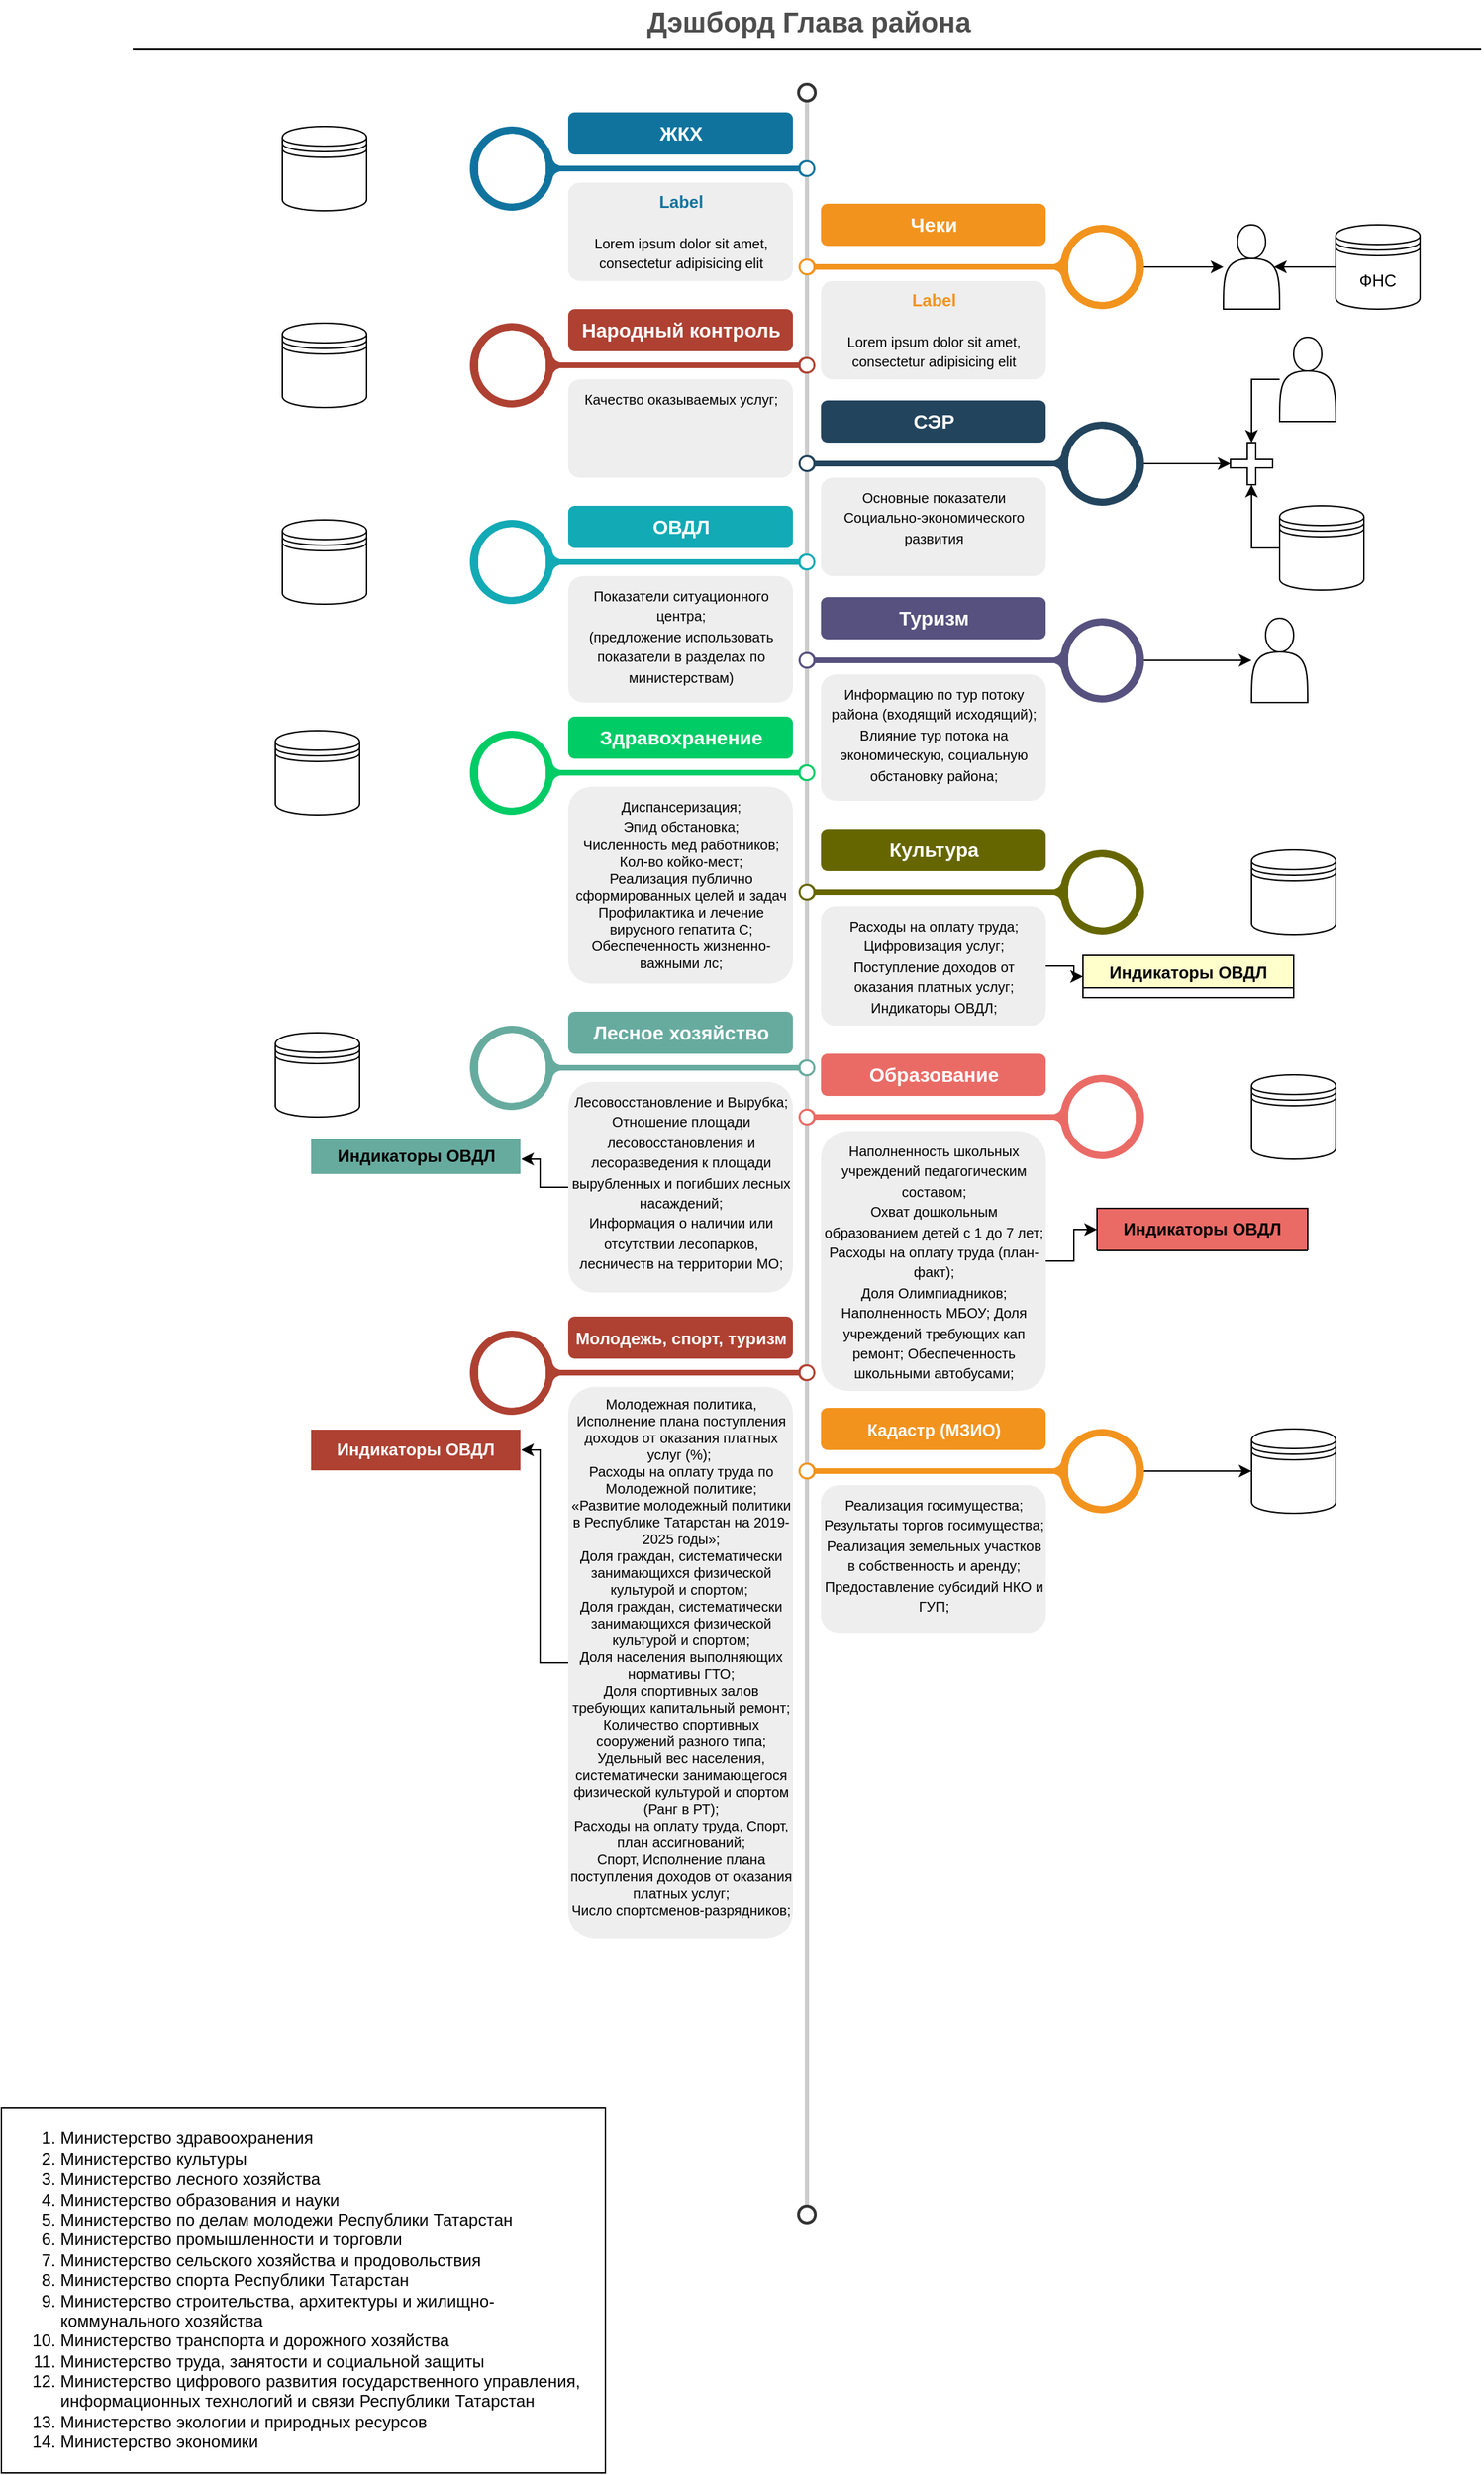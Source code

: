 <mxfile version="23.1.5" type="github">
  <diagram id="C2fSY1v2SiZeoUbDoYyL" name="Page-1">
    <mxGraphModel dx="1674" dy="780" grid="1" gridSize="10" guides="1" tooltips="1" connect="1" arrows="1" fold="1" page="1" pageScale="1" pageWidth="1169" pageHeight="827" math="0" shadow="0">
      <root>
        <mxCell id="0" />
        <mxCell id="1" parent="0" />
        <mxCell id="3ne1QswCM8ZiEu4GHsYG-31" value="Дэшборд Глава района" style="text;html=1;strokeColor=none;fillColor=none;align=center;verticalAlign=middle;whiteSpace=wrap;rounded=0;fontStyle=1;fontSize=20;fontColor=#4D4D4D;" parent="1" vertex="1">
          <mxGeometry x="189.5" y="50" width="790" height="30" as="geometry" />
        </mxCell>
        <mxCell id="3ne1QswCM8ZiEu4GHsYG-32" value="" style="line;strokeWidth=2;html=1;fontSize=20;fontColor=#4D4D4D;" parent="1" vertex="1">
          <mxGeometry x="103.5" y="80" width="960" height="10" as="geometry" />
        </mxCell>
        <mxCell id="QLNjNVSxcbgXZy6OQrdi-61" value="" style="endArrow=none;html=1;strokeWidth=3;strokeColor=#CCCCCC;labelBackgroundColor=none;fontSize=16;rounded=0;" parent="1" source="QLNjNVSxcbgXZy6OQrdi-62" target="QLNjNVSxcbgXZy6OQrdi-63" edge="1">
          <mxGeometry relative="1" as="geometry" />
        </mxCell>
        <mxCell id="QLNjNVSxcbgXZy6OQrdi-62" value="" style="ellipse;whiteSpace=wrap;html=1;aspect=fixed;shadow=0;fillColor=none;strokeColor=#333333;fontSize=16;align=center;strokeWidth=2;" parent="1" vertex="1">
          <mxGeometry x="577.5" y="110" width="12" height="12" as="geometry" />
        </mxCell>
        <mxCell id="QLNjNVSxcbgXZy6OQrdi-63" value="" style="ellipse;whiteSpace=wrap;html=1;aspect=fixed;shadow=0;fillColor=none;strokeColor=#333333;fontSize=16;align=center;strokeWidth=2;" parent="1" vertex="1">
          <mxGeometry x="577.5" y="1620" width="12" height="12" as="geometry" />
        </mxCell>
        <mxCell id="QLNjNVSxcbgXZy6OQrdi-64" value="" style="verticalLabelPosition=middle;verticalAlign=middle;html=1;shape=mxgraph.infographic.circularCallout2;dy=15;strokeColor=#10739E;labelPosition=center;align=center;fontColor=#10739E;fontStyle=1;fontSize=24;shadow=0;direction=north;" parent="1" vertex="1">
          <mxGeometry x="343.5" y="140" width="246" height="60" as="geometry" />
        </mxCell>
        <mxCell id="7rP-CeqJjFyxMtN8SH18-14" value="" style="edgeStyle=orthogonalEdgeStyle;rounded=0;orthogonalLoop=1;jettySize=auto;html=1;" parent="1" source="QLNjNVSxcbgXZy6OQrdi-65" target="7rP-CeqJjFyxMtN8SH18-13" edge="1">
          <mxGeometry relative="1" as="geometry" />
        </mxCell>
        <mxCell id="QLNjNVSxcbgXZy6OQrdi-65" value="" style="verticalLabelPosition=middle;verticalAlign=middle;html=1;shape=mxgraph.infographic.circularCallout2;dy=15;strokeColor=#F2931E;labelPosition=center;align=center;fontColor=#F2931E;fontStyle=1;fontSize=24;shadow=0;direction=north;flipH=1;" parent="1" vertex="1">
          <mxGeometry x="577.5" y="210" width="246" height="60" as="geometry" />
        </mxCell>
        <mxCell id="QLNjNVSxcbgXZy6OQrdi-66" value="" style="verticalLabelPosition=middle;verticalAlign=middle;html=1;shape=mxgraph.infographic.circularCallout2;dy=15;strokeColor=#AE4132;labelPosition=center;align=center;fontColor=#10739E;fontStyle=1;fontSize=24;shadow=0;direction=north;" parent="1" vertex="1">
          <mxGeometry x="343.5" y="280" width="246" height="60" as="geometry" />
        </mxCell>
        <mxCell id="7rP-CeqJjFyxMtN8SH18-23" value="" style="edgeStyle=orthogonalEdgeStyle;rounded=0;orthogonalLoop=1;jettySize=auto;html=1;" parent="1" source="QLNjNVSxcbgXZy6OQrdi-67" target="7rP-CeqJjFyxMtN8SH18-20" edge="1">
          <mxGeometry relative="1" as="geometry" />
        </mxCell>
        <mxCell id="QLNjNVSxcbgXZy6OQrdi-67" value="" style="verticalLabelPosition=middle;verticalAlign=middle;html=1;shape=mxgraph.infographic.circularCallout2;dy=15;strokeColor=#23445D;labelPosition=center;align=center;fontColor=#10739E;fontStyle=1;fontSize=24;shadow=0;direction=north;flipH=1;" parent="1" vertex="1">
          <mxGeometry x="577.5" y="350" width="246" height="60" as="geometry" />
        </mxCell>
        <mxCell id="QLNjNVSxcbgXZy6OQrdi-68" value="" style="verticalLabelPosition=middle;verticalAlign=middle;html=1;shape=mxgraph.infographic.circularCallout2;dy=15;strokeColor=#12AAB5;labelPosition=center;align=center;fontColor=#10739E;fontStyle=1;fontSize=24;shadow=0;direction=north;" parent="1" vertex="1">
          <mxGeometry x="343.5" y="420" width="246" height="60" as="geometry" />
        </mxCell>
        <mxCell id="7rP-CeqJjFyxMtN8SH18-6" value="" style="edgeStyle=orthogonalEdgeStyle;rounded=0;orthogonalLoop=1;jettySize=auto;html=1;" parent="1" source="QLNjNVSxcbgXZy6OQrdi-69" target="7rP-CeqJjFyxMtN8SH18-5" edge="1">
          <mxGeometry relative="1" as="geometry" />
        </mxCell>
        <mxCell id="QLNjNVSxcbgXZy6OQrdi-69" value="" style="verticalLabelPosition=middle;verticalAlign=middle;html=1;shape=mxgraph.infographic.circularCallout2;dy=15;strokeColor=#56517E;labelPosition=center;align=center;fontColor=#10739E;fontStyle=1;fontSize=24;shadow=0;direction=north;flipH=1;" parent="1" vertex="1">
          <mxGeometry x="577.5" y="490" width="246" height="60" as="geometry" />
        </mxCell>
        <mxCell id="QLNjNVSxcbgXZy6OQrdi-70" value="ЖКХ" style="fillColor=#10739E;strokecolor=none;rounded=1;fontColor=#FFFFFF;strokeColor=none;fontStyle=1;fontSize=14;whiteSpace=wrap;html=1;" parent="1" vertex="1">
          <mxGeometry x="413.5" y="130" width="160" height="30" as="geometry" />
        </mxCell>
        <mxCell id="QLNjNVSxcbgXZy6OQrdi-71" value="Чеки" style="fillColor=#F2931E;strokecolor=none;rounded=1;fontColor=#FFFFFF;strokeColor=none;fontStyle=1;fontSize=14;whiteSpace=wrap;html=1;" parent="1" vertex="1">
          <mxGeometry x="593.5" y="195" width="160" height="30" as="geometry" />
        </mxCell>
        <mxCell id="QLNjNVSxcbgXZy6OQrdi-72" value="Народный контроль" style="fillColor=#AE4132;strokecolor=none;rounded=1;fontColor=#FFFFFF;strokeColor=none;fontStyle=1;fontSize=14;whiteSpace=wrap;html=1;" parent="1" vertex="1">
          <mxGeometry x="413.5" y="270" width="160" height="30" as="geometry" />
        </mxCell>
        <mxCell id="QLNjNVSxcbgXZy6OQrdi-73" value="СЭР" style="fillColor=#23445D;strokecolor=none;rounded=1;fontColor=#FFFFFF;strokeColor=none;fontStyle=1;fontSize=14;whiteSpace=wrap;html=1;" parent="1" vertex="1">
          <mxGeometry x="593.5" y="335" width="160" height="30" as="geometry" />
        </mxCell>
        <mxCell id="QLNjNVSxcbgXZy6OQrdi-74" value="ОВДЛ" style="fillColor=#12AAB5;strokecolor=none;rounded=1;fontColor=#FFFFFF;strokeColor=none;fontStyle=1;fontSize=14;whiteSpace=wrap;html=1;" parent="1" vertex="1">
          <mxGeometry x="413.5" y="410" width="160" height="30" as="geometry" />
        </mxCell>
        <mxCell id="QLNjNVSxcbgXZy6OQrdi-75" value="Туризм" style="fillColor=#56517E;strokecolor=none;rounded=1;fontColor=#FFFFFF;strokeColor=none;fontStyle=1;fontSize=14;whiteSpace=wrap;html=1;" parent="1" vertex="1">
          <mxGeometry x="593.5" y="475" width="160" height="30" as="geometry" />
        </mxCell>
        <mxCell id="QLNjNVSxcbgXZy6OQrdi-76" value="&lt;font style=&quot;font-size: 10px&quot;&gt;&lt;font style=&quot;font-size: 12px&quot; color=&quot;#10739E&quot;&gt;&lt;b&gt;Label&lt;/b&gt;&lt;/font&gt;&lt;br&gt;&lt;br&gt;&lt;font size=&quot;1&quot;&gt;Lorem ipsum dolor sit amet, consectetur adipisicing elit&lt;/font&gt;&lt;/font&gt;" style="rounded=1;strokeColor=none;fillColor=#EEEEEE;align=center;arcSize=12;verticalAlign=top;whiteSpace=wrap;html=1;fontSize=12;" parent="1" vertex="1">
          <mxGeometry x="413.5" y="180" width="160" height="70" as="geometry" />
        </mxCell>
        <mxCell id="QLNjNVSxcbgXZy6OQrdi-77" value="&lt;font style=&quot;font-size: 10px&quot;&gt;&lt;font style=&quot;font-size: 12px&quot; color=&quot;#F2931E&quot;&gt;&lt;b&gt;Label&lt;/b&gt;&lt;/font&gt;&lt;br&gt;&lt;br&gt;&lt;font size=&quot;1&quot;&gt;Lorem ipsum dolor sit amet, consectetur adipisicing elit&lt;/font&gt;&lt;/font&gt;" style="rounded=1;strokeColor=none;fillColor=#EEEEEE;align=center;arcSize=12;verticalAlign=top;whiteSpace=wrap;html=1;fontSize=12;" parent="1" vertex="1">
          <mxGeometry x="593.5" y="250" width="160" height="70" as="geometry" />
        </mxCell>
        <mxCell id="QLNjNVSxcbgXZy6OQrdi-78" value="&lt;font style=&quot;font-size: 10px&quot;&gt;&lt;font size=&quot;1&quot;&gt;Качество оказываемых услуг;&lt;br&gt;&lt;/font&gt;&lt;/font&gt;" style="rounded=1;strokeColor=none;fillColor=#EEEEEE;align=center;arcSize=12;verticalAlign=top;whiteSpace=wrap;html=1;fontSize=12;" parent="1" vertex="1">
          <mxGeometry x="413.5" y="320" width="160" height="70" as="geometry" />
        </mxCell>
        <mxCell id="QLNjNVSxcbgXZy6OQrdi-79" value="&lt;font style=&quot;font-size: 10px&quot;&gt;Основные показатели Социально-экономического развития&lt;br&gt;&lt;/font&gt;" style="rounded=1;strokeColor=none;fillColor=#EEEEEE;align=center;arcSize=12;verticalAlign=top;whiteSpace=wrap;html=1;fontSize=12;" parent="1" vertex="1">
          <mxGeometry x="593.5" y="390" width="160" height="70" as="geometry" />
        </mxCell>
        <mxCell id="QLNjNVSxcbgXZy6OQrdi-80" value="&lt;span style=&quot;font-size: 10px;&quot;&gt;Показатели ситуационного центра;&lt;br&gt;(предложение использовать показатели в разделах по министерствам)&lt;br&gt;&lt;/span&gt;" style="rounded=1;strokeColor=none;fillColor=#EEEEEE;align=center;arcSize=12;verticalAlign=top;whiteSpace=wrap;html=1;fontSize=12;" parent="1" vertex="1">
          <mxGeometry x="413.5" y="460" width="160" height="90" as="geometry" />
        </mxCell>
        <mxCell id="QLNjNVSxcbgXZy6OQrdi-81" value="&lt;font style=&quot;&quot;&gt;&lt;font style=&quot;font-size: 10px;&quot; size=&quot;1&quot;&gt;Информацию по тур потоку района (входящий исходящий);&lt;br&gt;Влияние тур потока на экономическую, социальную обстановку района;&lt;br&gt;&lt;/font&gt;&lt;/font&gt;" style="rounded=1;strokeColor=none;fillColor=#EEEEEE;align=center;arcSize=12;verticalAlign=top;whiteSpace=wrap;html=1;fontSize=12;" parent="1" vertex="1">
          <mxGeometry x="593.5" y="530" width="160" height="90" as="geometry" />
        </mxCell>
        <mxCell id="QLNjNVSxcbgXZy6OQrdi-106" value="" style="verticalLabelPosition=middle;verticalAlign=middle;html=1;shape=mxgraph.infographic.circularCallout2;dy=15;strokeColor=#00CC66;labelPosition=center;align=center;fontColor=#10739E;fontStyle=1;fontSize=24;shadow=0;direction=north;" parent="1" vertex="1">
          <mxGeometry x="343.5" y="570" width="246" height="60" as="geometry" />
        </mxCell>
        <mxCell id="QLNjNVSxcbgXZy6OQrdi-107" value="Здравохранение" style="fillColor=#00CC66;strokecolor=none;rounded=1;fontColor=#FFFFFF;strokeColor=none;fontStyle=1;fontSize=14;whiteSpace=wrap;html=1;" parent="1" vertex="1">
          <mxGeometry x="413.5" y="560" width="160" height="30" as="geometry" />
        </mxCell>
        <mxCell id="QLNjNVSxcbgXZy6OQrdi-108" value="&lt;font style=&quot;font-size: 10px;&quot;&gt;Диспансеризация;&lt;br style=&quot;border-color: var(--border-color);&quot;&gt;&lt;span style=&quot;&quot;&gt;Эпид обстановка;&lt;/span&gt;&lt;br style=&quot;border-color: var(--border-color);&quot;&gt;&lt;div style=&quot;&quot;&gt;&lt;span style=&quot;background-color: initial;&quot;&gt;Численность мед работников;&lt;/span&gt;&lt;/div&gt;&lt;div style=&quot;&quot;&gt;Кол-во койко-мест;&lt;/div&gt;&lt;div style=&quot;&quot;&gt;Реализация публично сформированных целей и задач&lt;span style=&quot;background-color: initial;&quot;&gt;&lt;br&gt;&lt;/span&gt;&lt;/div&gt;&lt;div style=&quot;&quot;&gt;Профилактика и лечение вирусного гепатита С;&lt;/div&gt;&lt;div style=&quot;&quot;&gt;Обеспеченность жизненно-важными лс;&lt;/div&gt;&lt;/font&gt;" style="rounded=1;strokeColor=none;fillColor=#EEEEEE;align=center;arcSize=12;verticalAlign=top;whiteSpace=wrap;html=1;fontSize=12;" parent="1" vertex="1">
          <mxGeometry x="413.5" y="610" width="160" height="140" as="geometry" />
        </mxCell>
        <mxCell id="7rP-CeqJjFyxMtN8SH18-7" value="" style="edgeStyle=orthogonalEdgeStyle;rounded=0;orthogonalLoop=1;jettySize=auto;html=1;" parent="1" source="QLNjNVSxcbgXZy6OQrdi-109" target="7rP-CeqJjFyxMtN8SH18-4" edge="1">
          <mxGeometry relative="1" as="geometry" />
        </mxCell>
        <mxCell id="QLNjNVSxcbgXZy6OQrdi-109" value="" style="verticalLabelPosition=middle;verticalAlign=middle;html=1;shape=mxgraph.infographic.circularCallout2;dy=15;strokeColor=#F2931E;labelPosition=center;align=center;fontColor=#F2931E;fontStyle=1;fontSize=24;shadow=0;direction=north;flipH=1;" parent="1" vertex="1">
          <mxGeometry x="577.5" y="1067" width="246" height="60" as="geometry" />
        </mxCell>
        <mxCell id="QLNjNVSxcbgXZy6OQrdi-110" value="&lt;font style=&quot;font-size: 12px;&quot;&gt;Кадастр (МЗИО)&lt;/font&gt;" style="fillColor=#F2931E;strokecolor=none;rounded=1;fontColor=#FFFFFF;strokeColor=none;fontStyle=1;fontSize=14;whiteSpace=wrap;html=1;" parent="1" vertex="1">
          <mxGeometry x="593.5" y="1052" width="160" height="30" as="geometry" />
        </mxCell>
        <mxCell id="QLNjNVSxcbgXZy6OQrdi-111" value="&lt;span style=&quot;border-color: var(--border-color); font-size: 10px;&quot;&gt;Реализация госимущества;&lt;br&gt;Результаты торгов госимущества;&lt;br&gt;Реализация земельных участков в собственность и аренду;&lt;br&gt;Предоставление субсидий НКО и ГУП;&lt;br&gt;&lt;/span&gt;" style="rounded=1;strokeColor=none;fillColor=#EEEEEE;align=center;arcSize=12;verticalAlign=top;whiteSpace=wrap;html=1;fontSize=12;" parent="1" vertex="1">
          <mxGeometry x="593.5" y="1107" width="160" height="105" as="geometry" />
        </mxCell>
        <mxCell id="7rP-CeqJjFyxMtN8SH18-4" value="" style="shape=datastore;whiteSpace=wrap;html=1;" parent="1" vertex="1">
          <mxGeometry x="900" y="1067" width="60" height="60" as="geometry" />
        </mxCell>
        <mxCell id="7rP-CeqJjFyxMtN8SH18-5" value="" style="shape=actor;whiteSpace=wrap;html=1;" parent="1" vertex="1">
          <mxGeometry x="900" y="490" width="40" height="60" as="geometry" />
        </mxCell>
        <mxCell id="7rP-CeqJjFyxMtN8SH18-8" value="" style="shape=datastore;whiteSpace=wrap;html=1;" parent="1" vertex="1">
          <mxGeometry x="205" y="570" width="60" height="60" as="geometry" />
        </mxCell>
        <mxCell id="7rP-CeqJjFyxMtN8SH18-9" value="" style="shape=datastore;whiteSpace=wrap;html=1;" parent="1" vertex="1">
          <mxGeometry x="210" y="420" width="60" height="60" as="geometry" />
        </mxCell>
        <mxCell id="7rP-CeqJjFyxMtN8SH18-10" value="" style="shape=datastore;whiteSpace=wrap;html=1;" parent="1" vertex="1">
          <mxGeometry x="210" y="280" width="60" height="60" as="geometry" />
        </mxCell>
        <mxCell id="7rP-CeqJjFyxMtN8SH18-11" value="" style="shape=datastore;whiteSpace=wrap;html=1;" parent="1" vertex="1">
          <mxGeometry x="210" y="140" width="60" height="60" as="geometry" />
        </mxCell>
        <mxCell id="7rP-CeqJjFyxMtN8SH18-12" value="ФНС" style="shape=datastore;whiteSpace=wrap;html=1;" parent="1" vertex="1">
          <mxGeometry x="960" y="210" width="60" height="60" as="geometry" />
        </mxCell>
        <mxCell id="7rP-CeqJjFyxMtN8SH18-13" value="" style="shape=actor;whiteSpace=wrap;html=1;" parent="1" vertex="1">
          <mxGeometry x="880" y="210" width="40" height="60" as="geometry" />
        </mxCell>
        <mxCell id="7rP-CeqJjFyxMtN8SH18-22" value="" style="edgeStyle=orthogonalEdgeStyle;rounded=0;orthogonalLoop=1;jettySize=auto;html=1;" parent="1" source="7rP-CeqJjFyxMtN8SH18-16" target="7rP-CeqJjFyxMtN8SH18-20" edge="1">
          <mxGeometry relative="1" as="geometry" />
        </mxCell>
        <mxCell id="7rP-CeqJjFyxMtN8SH18-16" value="" style="shape=datastore;whiteSpace=wrap;html=1;" parent="1" vertex="1">
          <mxGeometry x="920" y="410" width="60" height="60" as="geometry" />
        </mxCell>
        <mxCell id="7rP-CeqJjFyxMtN8SH18-21" value="" style="edgeStyle=orthogonalEdgeStyle;rounded=0;orthogonalLoop=1;jettySize=auto;html=1;" parent="1" source="7rP-CeqJjFyxMtN8SH18-17" target="7rP-CeqJjFyxMtN8SH18-20" edge="1">
          <mxGeometry relative="1" as="geometry" />
        </mxCell>
        <mxCell id="7rP-CeqJjFyxMtN8SH18-17" value="" style="shape=actor;whiteSpace=wrap;html=1;" parent="1" vertex="1">
          <mxGeometry x="920" y="290" width="40" height="60" as="geometry" />
        </mxCell>
        <mxCell id="7rP-CeqJjFyxMtN8SH18-20" value="" style="shape=cross;whiteSpace=wrap;html=1;" parent="1" vertex="1">
          <mxGeometry x="885" y="365" width="30" height="30" as="geometry" />
        </mxCell>
        <UserObject label="&lt;div&gt;&lt;ol&gt;&lt;li&gt;Министерство здравоохранения&lt;/li&gt;&lt;li&gt;Министерство культуры&lt;/li&gt;&lt;li&gt;Министерство лесного хозяйства&lt;/li&gt;&lt;li&gt;Министерство образования и науки&lt;/li&gt;&lt;li&gt;Министерство по делам молодежи Республики Татарстан&lt;/li&gt;&lt;li&gt;Министерство промышленности и торговли&lt;/li&gt;&lt;li&gt;Министерство сельского хозяйства и продовольствия&lt;/li&gt;&lt;li&gt;Министерство спорта Республики Татарстан&lt;/li&gt;&lt;li&gt;Министерство строительства, архитектуры и жилищно-коммунального хозяйства&lt;/li&gt;&lt;li&gt;Министерство транспорта и дорожного хозяйства&lt;/li&gt;&lt;li&gt;Министерство труда, занятости и социальной защиты&lt;/li&gt;&lt;li&gt;Министерство цифрового развития государственного управления, информационных технологий и связи Республики Татарстан&lt;/li&gt;&lt;li&gt;Министерство экологии и природных ресурсов&lt;/li&gt;&lt;li&gt;Министерство экономики&lt;/li&gt;&lt;/ol&gt;&lt;/div&gt;" treeRoot="1" id="7rP-CeqJjFyxMtN8SH18-30">
          <mxCell style="whiteSpace=wrap;html=1;align=left;treeFolding=1;treeMoving=1;newEdgeStyle={&quot;edgeStyle&quot;:&quot;elbowEdgeStyle&quot;,&quot;startArrow&quot;:&quot;none&quot;,&quot;endArrow&quot;:&quot;none&quot;};" parent="1" vertex="1">
            <mxGeometry x="10" y="1550" width="430" height="260" as="geometry" />
          </mxCell>
        </UserObject>
        <mxCell id="7rP-CeqJjFyxMtN8SH18-37" value="" style="verticalLabelPosition=middle;verticalAlign=middle;html=1;shape=mxgraph.infographic.circularCallout2;dy=15;strokeColor=#666600;labelPosition=center;align=center;fontColor=#10739E;fontStyle=1;fontSize=24;shadow=0;direction=north;flipH=1;" parent="1" vertex="1">
          <mxGeometry x="577.5" y="655" width="246" height="60" as="geometry" />
        </mxCell>
        <mxCell id="7rP-CeqJjFyxMtN8SH18-38" value="Культура" style="fillColor=#666600;strokecolor=none;rounded=1;fontColor=#FFFFFF;strokeColor=none;fontStyle=1;fontSize=14;whiteSpace=wrap;html=1;" parent="1" vertex="1">
          <mxGeometry x="593.5" y="640" width="160" height="30" as="geometry" />
        </mxCell>
        <mxCell id="7rP-CeqJjFyxMtN8SH18-45" style="edgeStyle=orthogonalEdgeStyle;rounded=0;orthogonalLoop=1;jettySize=auto;html=1;" parent="1" source="7rP-CeqJjFyxMtN8SH18-39" target="7rP-CeqJjFyxMtN8SH18-41" edge="1">
          <mxGeometry relative="1" as="geometry" />
        </mxCell>
        <mxCell id="7rP-CeqJjFyxMtN8SH18-39" value="&lt;font style=&quot;font-size: 10px&quot;&gt;Расходы на оплату труда;&lt;br&gt;Цифровизация услуг;&lt;br&gt;Поступление доходов от оказания платных услуг;&lt;br&gt;Индикаторы ОВДЛ;&lt;br&gt;&lt;/font&gt;" style="rounded=1;strokeColor=none;fillColor=#EEEEEE;align=center;arcSize=12;verticalAlign=top;whiteSpace=wrap;html=1;fontSize=12;" parent="1" vertex="1">
          <mxGeometry x="593.5" y="695" width="160" height="85" as="geometry" />
        </mxCell>
        <mxCell id="7rP-CeqJjFyxMtN8SH18-53" value="" style="verticalLabelPosition=middle;verticalAlign=middle;html=1;shape=mxgraph.infographic.circularCallout2;dy=15;strokeColor=#67AB9F;labelPosition=center;align=center;fontColor=#10739E;fontStyle=1;fontSize=24;shadow=0;direction=north;" parent="1" vertex="1">
          <mxGeometry x="343.5" y="780" width="246" height="60" as="geometry" />
        </mxCell>
        <mxCell id="7rP-CeqJjFyxMtN8SH18-54" value="Лесное хозяйство" style="fillColor=#67AB9F;strokecolor=none;rounded=1;fontColor=#FFFFFF;strokeColor=none;fontStyle=1;fontSize=14;whiteSpace=wrap;html=1;" parent="1" vertex="1">
          <mxGeometry x="413.5" y="770" width="160" height="30" as="geometry" />
        </mxCell>
        <mxCell id="7rP-CeqJjFyxMtN8SH18-56" style="edgeStyle=orthogonalEdgeStyle;rounded=0;orthogonalLoop=1;jettySize=auto;html=1;" parent="1" source="7rP-CeqJjFyxMtN8SH18-55" target="7rP-CeqJjFyxMtN8SH18-49" edge="1">
          <mxGeometry relative="1" as="geometry" />
        </mxCell>
        <mxCell id="7rP-CeqJjFyxMtN8SH18-55" value="&lt;font style=&quot;&quot;&gt;&lt;font style=&quot;&quot; size=&quot;1&quot;&gt;Лесовосстановление и Вырубка;&lt;br&gt;Отношение площади лесовосстановления и лесоразведения к площади вырубленных и погибших лесных насаждений;&lt;br&gt;Информация о наличии или отсутствии лесопарков, лесничеств на территории МО;&lt;br&gt;&lt;/font&gt;&lt;/font&gt;" style="rounded=1;strokeColor=none;fillColor=#EEEEEE;align=center;arcSize=12;verticalAlign=top;whiteSpace=wrap;html=1;fontSize=12;" parent="1" vertex="1">
          <mxGeometry x="413.5" y="820" width="160" height="150" as="geometry" />
        </mxCell>
        <mxCell id="sbukM5SMqKLT1o0fI3T_-1" value="" style="verticalLabelPosition=middle;verticalAlign=middle;html=1;shape=mxgraph.infographic.circularCallout2;dy=15;strokeColor=#EA6B66;labelPosition=center;align=center;fontColor=#10739E;fontStyle=1;fontSize=24;shadow=0;direction=north;flipH=1;" vertex="1" parent="1">
          <mxGeometry x="577.5" y="815" width="246" height="60" as="geometry" />
        </mxCell>
        <mxCell id="sbukM5SMqKLT1o0fI3T_-2" value="Образование" style="fillColor=#EA6B66;strokecolor=none;rounded=1;fontColor=#FFFFFF;strokeColor=none;fontStyle=1;fontSize=14;whiteSpace=wrap;html=1;" vertex="1" parent="1">
          <mxGeometry x="593.5" y="800" width="160" height="30" as="geometry" />
        </mxCell>
        <mxCell id="sbukM5SMqKLT1o0fI3T_-8" style="edgeStyle=orthogonalEdgeStyle;rounded=0;orthogonalLoop=1;jettySize=auto;html=1;exitX=1;exitY=0.5;exitDx=0;exitDy=0;" edge="1" parent="1" source="sbukM5SMqKLT1o0fI3T_-3" target="sbukM5SMqKLT1o0fI3T_-4">
          <mxGeometry relative="1" as="geometry" />
        </mxCell>
        <mxCell id="sbukM5SMqKLT1o0fI3T_-3" value="&lt;font style=&quot;&quot;&gt;&lt;span style=&quot;font-size: 10px;&quot;&gt;Наполненность школьных учреждений педагогическим составом; &lt;br&gt;Охват дошкольным образованием детей с 1 до 7 лет; Расходы на оплату труда (план-факт); &lt;br&gt;Доля Олимпиадников;&lt;br&gt;Наполненность МБОУ; Доля учреждений требующих кап ремонт; Обеспеченность школьными автобусами;&lt;/span&gt;&lt;br&gt;&lt;/font&gt;" style="rounded=1;strokeColor=none;fillColor=#EEEEEE;align=center;arcSize=12;verticalAlign=top;whiteSpace=wrap;html=1;fontSize=12;" vertex="1" parent="1">
          <mxGeometry x="593.5" y="855" width="160" height="185" as="geometry" />
        </mxCell>
        <mxCell id="sbukM5SMqKLT1o0fI3T_-4" value="&lt;b&gt;Индикаторы ОВДЛ&lt;/b&gt;" style="swimlane;fontStyle=0;childLayout=stackLayout;horizontal=1;startSize=30;horizontalStack=0;resizeParent=1;resizeParentMax=0;resizeLast=0;collapsible=1;marginBottom=0;whiteSpace=wrap;html=1;fillColor=#EA6B66;" vertex="1" collapsed="1" parent="1">
          <mxGeometry x="790" y="910" width="150" height="30" as="geometry">
            <mxRectangle x="775" y="910" width="430" height="1120" as="alternateBounds" />
          </mxGeometry>
        </mxCell>
        <mxCell id="sbukM5SMqKLT1o0fI3T_-5" value="&lt;div&gt;&lt;ol&gt;&lt;li&gt;Доля граждан, прошедших обучение по дополнительным профессиональным программам и программам профессионального обучения (по отрасли &quot;Образование&quot;) в общей численности рабочей силы&lt;/li&gt;&lt;li&gt;Доля детей в возрасте от 5 до 18 лет, охваченных дополнительным образованием&lt;/li&gt;&lt;li&gt;Доля детей в возрасте от 5 до 18 лет, охваченных услугами дополнительного образования&lt;/li&gt;&lt;li&gt;Доля детей и молодежи в возрасте от 7 до 35 лет, у которых выявлены выдающиеся способности и таланты&lt;/li&gt;&lt;li&gt;Доля заданий в электронной форме для учащихся, проверяемых с использованием технологий автоматизированной проверки&lt;/li&gt;&lt;li&gt;Доля населения в возрасте 15–21 год, охваченного образованием&lt;/li&gt;&lt;li&gt;Доля образовательных организаций, использующих сервисы федеральной информационно-сервисной платформы цифровой образовательной среды при реализации программ основного общего образования&lt;/li&gt;&lt;li&gt;Доля обучающихся, для которых созданы равные условия получения качественного образования вне зависимости от места их нахождения посредством предоставления доступа к федеральной информационно-сервисной платформе цифровой образовательной среды&lt;/li&gt;&lt;li&gt;Доля обучающихся по образовательным программам основного и среднего общего образования, охваченных мероприятиями, направленными на раннюю профессиональную ориентацию, в том числе в рамках программы &quot;Билет в будущее&quot;&lt;/li&gt;&lt;li&gt;Доля общеобразовательных организаций, оснащённых в целях внедрения цифровой образовательной среды&lt;/li&gt;&lt;li&gt;Доля педагогических работников, использующих сервисы федеральной информационно-сервисной платформы цифровой образовательной среды&lt;/li&gt;&lt;li&gt;Доля педагогических работников общеобразовательных организаций, прошедших повышение квалификации, в том числе в центрах непрерывного повышения профессионального мастерства&lt;/li&gt;&lt;li&gt;Доля педагогических работников, получивших возможность использования верифицированного цифрового образовательного контента и цифровых образовательных сервисов&lt;/li&gt;&lt;li&gt;Доля рабочей силы, имеющей профессиональное образование, в возрасте 22 лет и старше&lt;/li&gt;&lt;li&gt;Доля учащихся, имеющих возможность бесплатного доступа к верифицированному цифровому образовательному контенту и сервисам для самостоятельной подготовки&lt;/li&gt;&lt;li&gt;Доля учащихся, которым предложены рекомендации по повышению качества обучения и формированию индивидуальных траекторий с использованием данных цифрового портфолио учащегося&lt;/li&gt;&lt;li&gt;Доля учащихся, по которым осуществляется ведение цифрового профиля&lt;/li&gt;&lt;li&gt;Доступность дошкольного образования для детей в возрасте от 1,5 до 3 лет&lt;/li&gt;&lt;li&gt;Доступность дошкольного образования для детей в возрастной группе от 2 месяцев до 8 лет&lt;/li&gt;&lt;li&gt;Количество дополнительно созданных мест с целью обеспечения дошкольным образованием детей в возрасте от 1,5 до 3 лет в текущем календарном году&lt;/li&gt;&lt;li&gt;Количество работников сферы образования, прошедших повышение квалификации и переподготовку по вопросам воспитательной работы на базе образовательных организаций высшего образования за счет средств консолидированного бюджета субъекта&lt;/li&gt;&lt;li&gt;Количество сформированных центров казачьей культуры и/или кадетского образования&lt;/li&gt;&lt;li&gt;Охват детей деятельностью региональных центров выявления, поддержки и развития способностей и талантов у детей и молодежи, технопарков «Кванториум» и центров «IТ-куб»&lt;/li&gt;&lt;li&gt;Число участников всероссийских и межрегиональных мероприятий в рамках федерального проекта &quot;Патриотическое воспитание граждан РФ&quot;, включенного в состав национального проекта «Образование»&lt;/li&gt;&lt;li&gt;Эффективность системы выявления, поддержки и развития способностей и талантов у детей и молодежи&lt;/li&gt;&lt;/ol&gt;&lt;/div&gt;" style="text;strokeColor=none;fillColor=#FF7371;align=left;verticalAlign=middle;spacingLeft=4;spacingRight=4;overflow=hidden;points=[[0,0.5],[1,0.5]];portConstraint=eastwest;rotatable=0;whiteSpace=wrap;html=1;" vertex="1" parent="sbukM5SMqKLT1o0fI3T_-4">
          <mxGeometry y="30" width="430" height="1090" as="geometry" />
        </mxCell>
        <mxCell id="7rP-CeqJjFyxMtN8SH18-41" value="Индикаторы ОВДЛ" style="swimlane;fillColor=#FFFFCC;" parent="1" vertex="1" collapsed="1">
          <mxGeometry x="780" y="730" width="150" height="30" as="geometry">
            <mxRectangle x="780" y="730" width="1800" height="330" as="alternateBounds" />
          </mxGeometry>
        </mxCell>
        <mxCell id="7rP-CeqJjFyxMtN8SH18-43" value="&lt;div&gt;&lt;ol&gt;&lt;li&gt;Количество граждан, принимающих участие в добровольческой деятельности, получивших государственную поддержку в форме субсидий бюджетным учреждениям&lt;/li&gt;&lt;li&gt;Количество грантов и стипендий, врученных молодым авторам и исполнителям за счет средств консолидированного бюджета субъекта&lt;/li&gt;&lt;li&gt;Количество образовательных организаций высшего образования всех форм собственности и ведомственной принадлежности, в которых внедрены рабочие программы воспитания и календарные планы воспитательной работы&lt;/li&gt;&lt;li&gt;Количество образовательных организаций общего и среднего профессионального образования всех форм собственности и ведомственной принадлежности, в которых внедрены рабочие программы воспитания и календарные планы воспитательной работы&lt;/li&gt;&lt;li&gt;Количество организаций культуры, получивших современное оборудование, нарастающим итогом&lt;/li&gt;&lt;li&gt;Количество поддержанных творческих инициатив и проектов&lt;/li&gt;&lt;li&gt;Количество работников сферы культуры, прошедших повышение квалификации&lt;/li&gt;&lt;li&gt;Количество реализуемых проектов, в том числе в рамках грантовой поддержки некоммерческим организациям, направленных на укрепление российской гражданской идентичности на основе духовно-нравственных и культурных ценностей народов РФ за счет средств консолидированного бюджета субъекта&lt;/li&gt;&lt;li&gt;Количество созданных (реконструированных) и капитально отремонтированных объектов организации культуры, нарастающим итогом&lt;/li&gt;&lt;li&gt;Количество специалистов сферы культуры, повысивших квалификацию на базе Центров непрерывного образования и повышения квалификации творческих и управленческих кадров в сфере культуры (чел.), нарастающим итогом&lt;/li&gt;&lt;li&gt;Условия для воспитания гармонично развитой и социально ответственной личности (базовое значение - 2020 год)&lt;/li&gt;&lt;li&gt;Число обучающихся образовательных организаций (общего и среднего профессионального образования), охваченных программами воспитания&lt;/li&gt;&lt;li&gt;Число посетителей всероссийских, международных и межрегиональных творческих проектов в области музыкального, театрального и изобразительного искусства за счет средств консолидированного бюджета субъекта&lt;/li&gt;&lt;li&gt;Число посетителей мероприятий некоммерческих организаций, направленных на укрепление российской гражданской идентичности на основе духовно-нравственных и культурных ценностей народов РФ за счет средств консолидированного бюджета субъекта&lt;/li&gt;&lt;li&gt;Число посещений культурных мероприятий&lt;/li&gt;&lt;li&gt;Число участников культурно-просветительских программ для школьников за счет средств регионального бюджета субъекта&lt;/li&gt;&lt;li&gt;Число участников межведомственного проекта «Культура для школьников»&lt;/li&gt;&lt;li&gt;Число участников мероприятий, направленных на укрепление общероссийского гражданского единства за счет консолидированного бюджета субъекта&lt;/li&gt;&lt;/ol&gt;&lt;/div&gt;" style="text;html=1;align=left;verticalAlign=middle;resizable=0;points=[];autosize=1;strokeColor=none;fillColor=#FFFFCC;" parent="7rP-CeqJjFyxMtN8SH18-41" vertex="1">
          <mxGeometry y="27" width="1790" height="300" as="geometry" />
        </mxCell>
        <mxCell id="7rP-CeqJjFyxMtN8SH18-49" value="&lt;b&gt;Индикаторы ОВДЛ&lt;/b&gt;" style="swimlane;fontStyle=0;childLayout=stackLayout;horizontal=1;startSize=26;fillColor=#67AB9F;horizontalStack=0;resizeParent=1;resizeParentMax=0;resizeLast=0;collapsible=1;marginBottom=0;html=1;strokeColor=#FFFFFF;" parent="1" vertex="1" collapsed="1">
          <mxGeometry x="230" y="860" width="150" height="30" as="geometry">
            <mxRectangle x="230" y="850" width="480" height="200" as="alternateBounds" />
          </mxGeometry>
        </mxCell>
        <mxCell id="7rP-CeqJjFyxMtN8SH18-50" value="&lt;ol style=&quot;border-color: var(--border-color);&quot;&gt;&lt;li style=&quot;border-color: var(--border-color);&quot;&gt;Запас семян лесных растений для лесовостановления и лесоразведения, кг&lt;/li&gt;&lt;li style=&quot;border-color: var(--border-color);&quot;&gt;Количество выращенного посадочного материала лесных растений, тысяч штук&lt;/li&gt;&lt;li style=&quot;border-color: var(--border-color);&quot;&gt;Количество населения, вовлеченного в мероприятия по воспроизводству лесов и лесоразведению&lt;/li&gt;&lt;li style=&quot;border-color: var(--border-color);&quot;&gt;Отношение площади лесовосстановления и лесоразведения к площади вырубленных и погибших лесных насаждений&lt;/li&gt;&lt;li style=&quot;border-color: var(--border-color);&quot;&gt;Площадь лесовостановления и лесоразведения, гектар&lt;/li&gt;&lt;li style=&quot;border-color: var(--border-color);&quot;&gt;Площадь погибших лесных насаждений, гектар&lt;/li&gt;&lt;/ol&gt;" style="text;strokeColor=none;fillColor=#67AB9F;align=left;verticalAlign=top;spacingLeft=4;spacingRight=4;overflow=hidden;rotatable=0;points=[[0,0.5],[1,0.5]];portConstraint=eastwest;whiteSpace=wrap;html=1;" parent="7rP-CeqJjFyxMtN8SH18-49" vertex="1">
          <mxGeometry y="26" width="480" height="174" as="geometry" />
        </mxCell>
        <mxCell id="sbukM5SMqKLT1o0fI3T_-9" style="edgeStyle=orthogonalEdgeStyle;rounded=0;orthogonalLoop=1;jettySize=auto;html=1;entryX=0.9;entryY=0.5;entryDx=0;entryDy=0;entryPerimeter=0;" edge="1" parent="1" source="7rP-CeqJjFyxMtN8SH18-12" target="7rP-CeqJjFyxMtN8SH18-13">
          <mxGeometry relative="1" as="geometry" />
        </mxCell>
        <mxCell id="sbukM5SMqKLT1o0fI3T_-10" value="" style="shape=datastore;whiteSpace=wrap;html=1;" vertex="1" parent="1">
          <mxGeometry x="205" y="785" width="60" height="60" as="geometry" />
        </mxCell>
        <mxCell id="sbukM5SMqKLT1o0fI3T_-11" value="" style="shape=datastore;whiteSpace=wrap;html=1;" vertex="1" parent="1">
          <mxGeometry x="900" y="655" width="60" height="60" as="geometry" />
        </mxCell>
        <mxCell id="sbukM5SMqKLT1o0fI3T_-12" value="" style="shape=datastore;whiteSpace=wrap;html=1;" vertex="1" parent="1">
          <mxGeometry x="900" y="815" width="60" height="60" as="geometry" />
        </mxCell>
        <mxCell id="sbukM5SMqKLT1o0fI3T_-13" value="" style="verticalLabelPosition=middle;verticalAlign=middle;html=1;shape=mxgraph.infographic.circularCallout2;dy=15;strokeColor=#AE4132;labelPosition=center;align=center;fontColor=#10739E;fontStyle=1;fontSize=24;shadow=0;direction=north;" vertex="1" parent="1">
          <mxGeometry x="343.5" y="997" width="246" height="60" as="geometry" />
        </mxCell>
        <mxCell id="sbukM5SMqKLT1o0fI3T_-14" value="&lt;font style=&quot;font-size: 12px;&quot;&gt;Молодежь, спорт, туризм&lt;/font&gt;" style="fillColor=#AE4132;strokecolor=none;rounded=1;fontColor=#FFFFFF;strokeColor=none;fontStyle=1;fontSize=14;whiteSpace=wrap;html=1;" vertex="1" parent="1">
          <mxGeometry x="413.5" y="987" width="160" height="30" as="geometry" />
        </mxCell>
        <mxCell id="sbukM5SMqKLT1o0fI3T_-20" style="edgeStyle=orthogonalEdgeStyle;rounded=0;orthogonalLoop=1;jettySize=auto;html=1;" edge="1" parent="1" source="sbukM5SMqKLT1o0fI3T_-15" target="sbukM5SMqKLT1o0fI3T_-16">
          <mxGeometry relative="1" as="geometry" />
        </mxCell>
        <mxCell id="sbukM5SMqKLT1o0fI3T_-15" value="&lt;font style=&quot;&quot;&gt;&lt;font style=&quot;&quot; size=&quot;1&quot;&gt;&lt;div style=&quot;font-size: 10px;&quot;&gt;&lt;span style=&quot;background-color: initial;&quot;&gt;Молодежная политика, Исполнение плана поступления доходов от оказания платных услуг (%);&amp;nbsp;&lt;/span&gt;&lt;/div&gt;&lt;div style=&quot;&quot;&gt;&lt;span style=&quot;background-color: initial;&quot;&gt;Расходы на оплату труда по Молодежной политике;&lt;br&gt;«Развитие молодежный политики в Республике Татарстан на 2019-2025 годы»;&lt;br&gt;&lt;/span&gt;&lt;/div&gt;&lt;div style=&quot;&quot;&gt;&lt;span style=&quot;background-color: initial;&quot;&gt;&lt;div&gt;Доля граждан, систематически занимающихся физической культурой и спортом;&amp;nbsp;&lt;br&gt;Доля граждан, систематически занимающихся физической культурой и спортом;&lt;br&gt;Доля населения выполняющих нормативы ГТО;&lt;br&gt;Доля спортивных залов требующих капитальный ремонт;&lt;br&gt;Количество спортивных сооружений разного типа;&lt;br&gt;Удельный вес населения, систематически занимающегося физической культурой и спортом (Ранг в РТ);&lt;br&gt;Расходы на оплату труда, Спорт, план ассигнований;&lt;br&gt;Спорт, Исполнение плана поступления доходов от оказания платных услуг;&lt;br&gt;Число спортсменов-разрядников;&lt;br&gt;&lt;/div&gt;&lt;/span&gt;&lt;/div&gt;&lt;/font&gt;&lt;/font&gt;" style="rounded=1;strokeColor=none;fillColor=#EEEEEE;align=center;arcSize=12;verticalAlign=top;whiteSpace=wrap;html=1;fontSize=12;" vertex="1" parent="1">
          <mxGeometry x="413.5" y="1037" width="160" height="393" as="geometry" />
        </mxCell>
        <mxCell id="sbukM5SMqKLT1o0fI3T_-16" value="&lt;b&gt;&lt;font color=&quot;#ffffff&quot;&gt;Индикаторы ОВДЛ&lt;/font&gt;&lt;/b&gt;" style="swimlane;fontStyle=0;childLayout=stackLayout;horizontal=1;startSize=30;horizontalStack=0;resizeParent=1;resizeParentMax=0;resizeLast=0;collapsible=1;marginBottom=0;whiteSpace=wrap;html=1;fillColor=#AE4132;strokeColor=#FFFFFF;" vertex="1" collapsed="1" parent="1">
          <mxGeometry x="230" y="1067" width="150" height="30" as="geometry">
            <mxRectangle x="230" y="1067" width="390" height="270" as="alternateBounds" />
          </mxGeometry>
        </mxCell>
        <mxCell id="sbukM5SMqKLT1o0fI3T_-17" value="&lt;div&gt;&lt;ol&gt;&lt;li&gt;&lt;font color=&quot;#ffffff&quot;&gt;Доля граждан, вовлеченных центрами (сообществами, объединениями) поддержки добровольчества (волонтерства) на базе образовательных организаций, некоммерческих организаций, государственных и муниципальных учреждений в добровольческую (волонтерскую) деятельность&lt;/font&gt;&lt;/li&gt;&lt;li&gt;&lt;font color=&quot;#ffffff&quot;&gt;Доля граждан, занимающихся добровольческой (волонтерской) деятельностью&lt;/font&gt;&lt;/li&gt;&lt;li&gt;&lt;font color=&quot;#ffffff&quot;&gt;Количество реализуемых проектов, в том числе в рамках грантового конкурса молодежных инициатив за счет средств консолидированного бюджета субъекта&lt;/font&gt;&lt;/li&gt;&lt;li&gt;&lt;font color=&quot;#ffffff&quot;&gt;Число молодежи, задействованной в мероприятиях по вовлечению в творческую деятельность&lt;/font&gt;&lt;/li&gt;&lt;li&gt;&lt;font color=&quot;#ffffff&quot;&gt;Число молодежи, принявшей участие в мероприятиях патриотической направленности&lt;/font&gt;&lt;/li&gt;&lt;/ol&gt;&lt;/div&gt;" style="text;strokeColor=#FFFFFF;fillColor=#AE4132;align=left;verticalAlign=middle;spacingLeft=4;spacingRight=4;overflow=hidden;points=[[0,0.5],[1,0.5]];portConstraint=eastwest;rotatable=0;whiteSpace=wrap;html=1;" vertex="1" parent="sbukM5SMqKLT1o0fI3T_-16">
          <mxGeometry y="30" width="390" height="240" as="geometry" />
        </mxCell>
      </root>
    </mxGraphModel>
  </diagram>
</mxfile>
